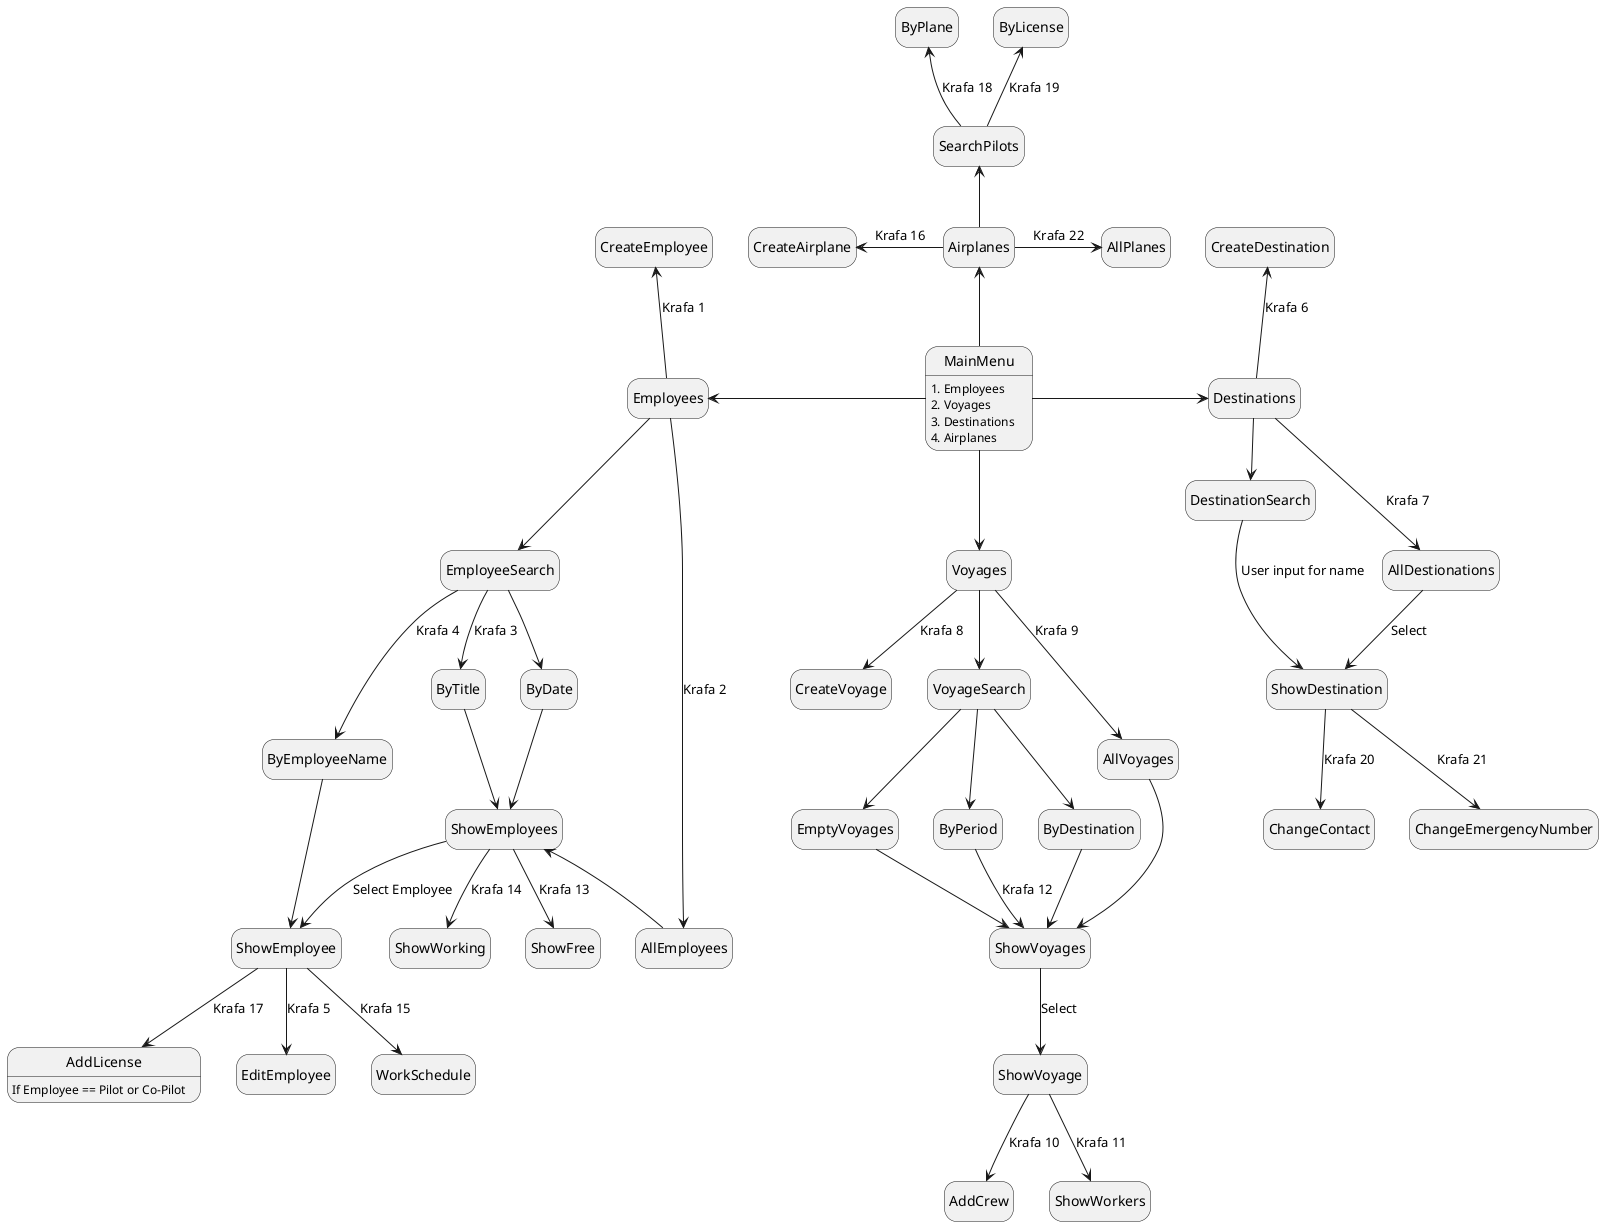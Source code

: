 @startuml UI_states
hide empty description
MainMenu: 1. Employees \n2. Voyages \n3. Destinations \n4. Airplanes
MainMenu -Left-> Employees
Employees -up-> CreateEmployee: Krafa 1
Employees -up-> AllEmployees: Krafa 2
AllEmployees -up-> ShowEmployees
Employees -down-> EmployeeSearch
EmployeeSearch --> ByTitle: Krafa 3
ByTitle --> ShowEmployees
EmployeeSearch --> ByEmployeeName: Krafa 4
ByEmployeeName --> ShowEmployee
ShowEmployee --> EditEmployee: Krafa 5
ShowEmployee --> WorkSchedule: Krafa 15
EmployeeSearch --> ByDate
ByDate --> ShowEmployees
ShowEmployees --> ShowFree: Krafa 13
ShowEmployees --> ShowWorking: Krafa 14
ShowEmployees --> ShowEmployee: Select Employee
ShowEmployee --> AddLicense: Krafa 17
AddLicense: If Employee == Pilot or Co-Pilot

MainMenu -Down-> Voyages
Voyages --> CreateVoyage: Krafa 8
Voyages --> AllVoyages: Krafa 9
AllVoyages --> ShowVoyages
Voyages --> VoyageSearch
VoyageSearch --> ByDestination
VoyageSearch --> EmptyVoyages
VoyageSearch --> ByPeriod
ByDestination --> ShowVoyages
EmptyVoyages --> ShowVoyages
ByPeriod --> ShowVoyages: Krafa 12
ShowVoyages --> ShowVoyage: Select
ShowVoyage --> AddCrew: Krafa 10
ShowVoyage --> ShowWorkers: Krafa 11


MainMenu -Right-> Destinations
Destinations -up-> CreateDestination: Krafa 6
Destinations -down-> AllDestionations: Krafa 7
AllDestionations --> ShowDestination: Select
Destinations -right-> DestinationSearch
DestinationSearch --> ShowDestination: User input for name
ShowDestination --> ChangeContact: Krafa 20
ShowDestination --> ChangeEmergencyNumber: Krafa 21


MainMenu -up-> Airplanes
Airplanes -left-> CreateAirplane: Krafa 16
Airplanes -right-> AllPlanes: Krafa 22
Airplanes -up-> SearchPilots
SearchPilots -up-> ByLicense: Krafa 19
SearchPilots -up-> ByPlane: Krafa 18

@enduml